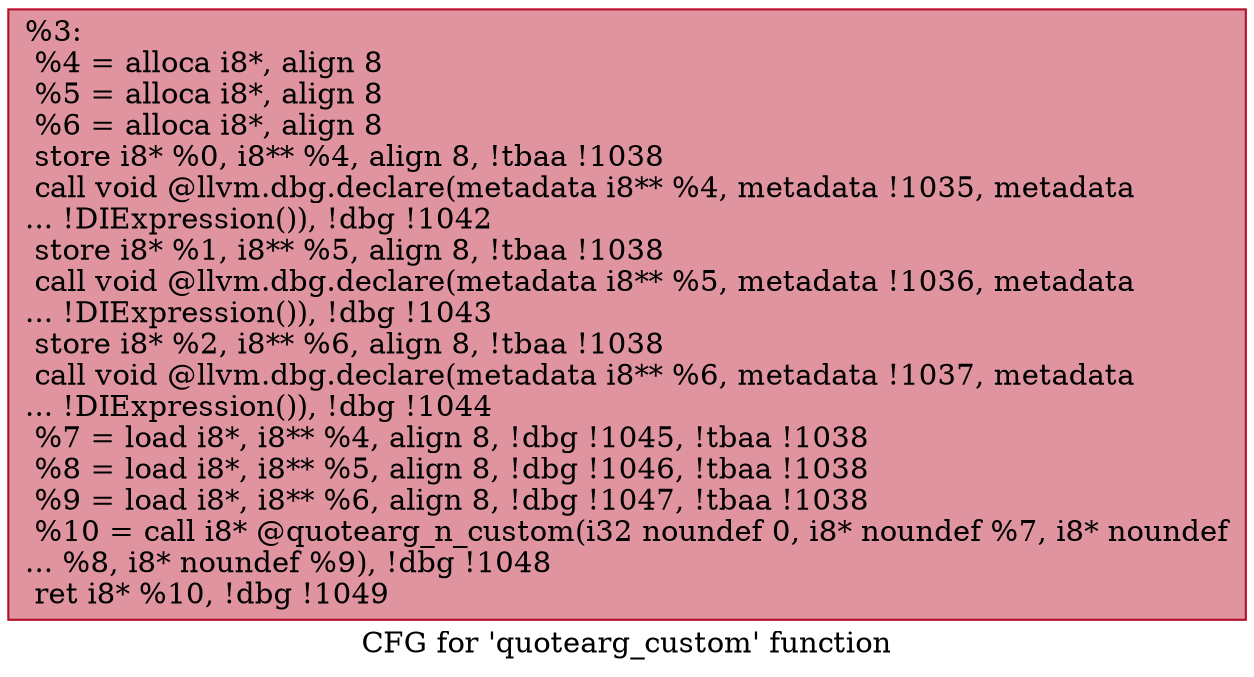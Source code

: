 digraph "CFG for 'quotearg_custom' function" {
	label="CFG for 'quotearg_custom' function";

	Node0xc38310 [shape=record,color="#b70d28ff", style=filled, fillcolor="#b70d2870",label="{%3:\l  %4 = alloca i8*, align 8\l  %5 = alloca i8*, align 8\l  %6 = alloca i8*, align 8\l  store i8* %0, i8** %4, align 8, !tbaa !1038\l  call void @llvm.dbg.declare(metadata i8** %4, metadata !1035, metadata\l... !DIExpression()), !dbg !1042\l  store i8* %1, i8** %5, align 8, !tbaa !1038\l  call void @llvm.dbg.declare(metadata i8** %5, metadata !1036, metadata\l... !DIExpression()), !dbg !1043\l  store i8* %2, i8** %6, align 8, !tbaa !1038\l  call void @llvm.dbg.declare(metadata i8** %6, metadata !1037, metadata\l... !DIExpression()), !dbg !1044\l  %7 = load i8*, i8** %4, align 8, !dbg !1045, !tbaa !1038\l  %8 = load i8*, i8** %5, align 8, !dbg !1046, !tbaa !1038\l  %9 = load i8*, i8** %6, align 8, !dbg !1047, !tbaa !1038\l  %10 = call i8* @quotearg_n_custom(i32 noundef 0, i8* noundef %7, i8* noundef\l... %8, i8* noundef %9), !dbg !1048\l  ret i8* %10, !dbg !1049\l}"];
}
